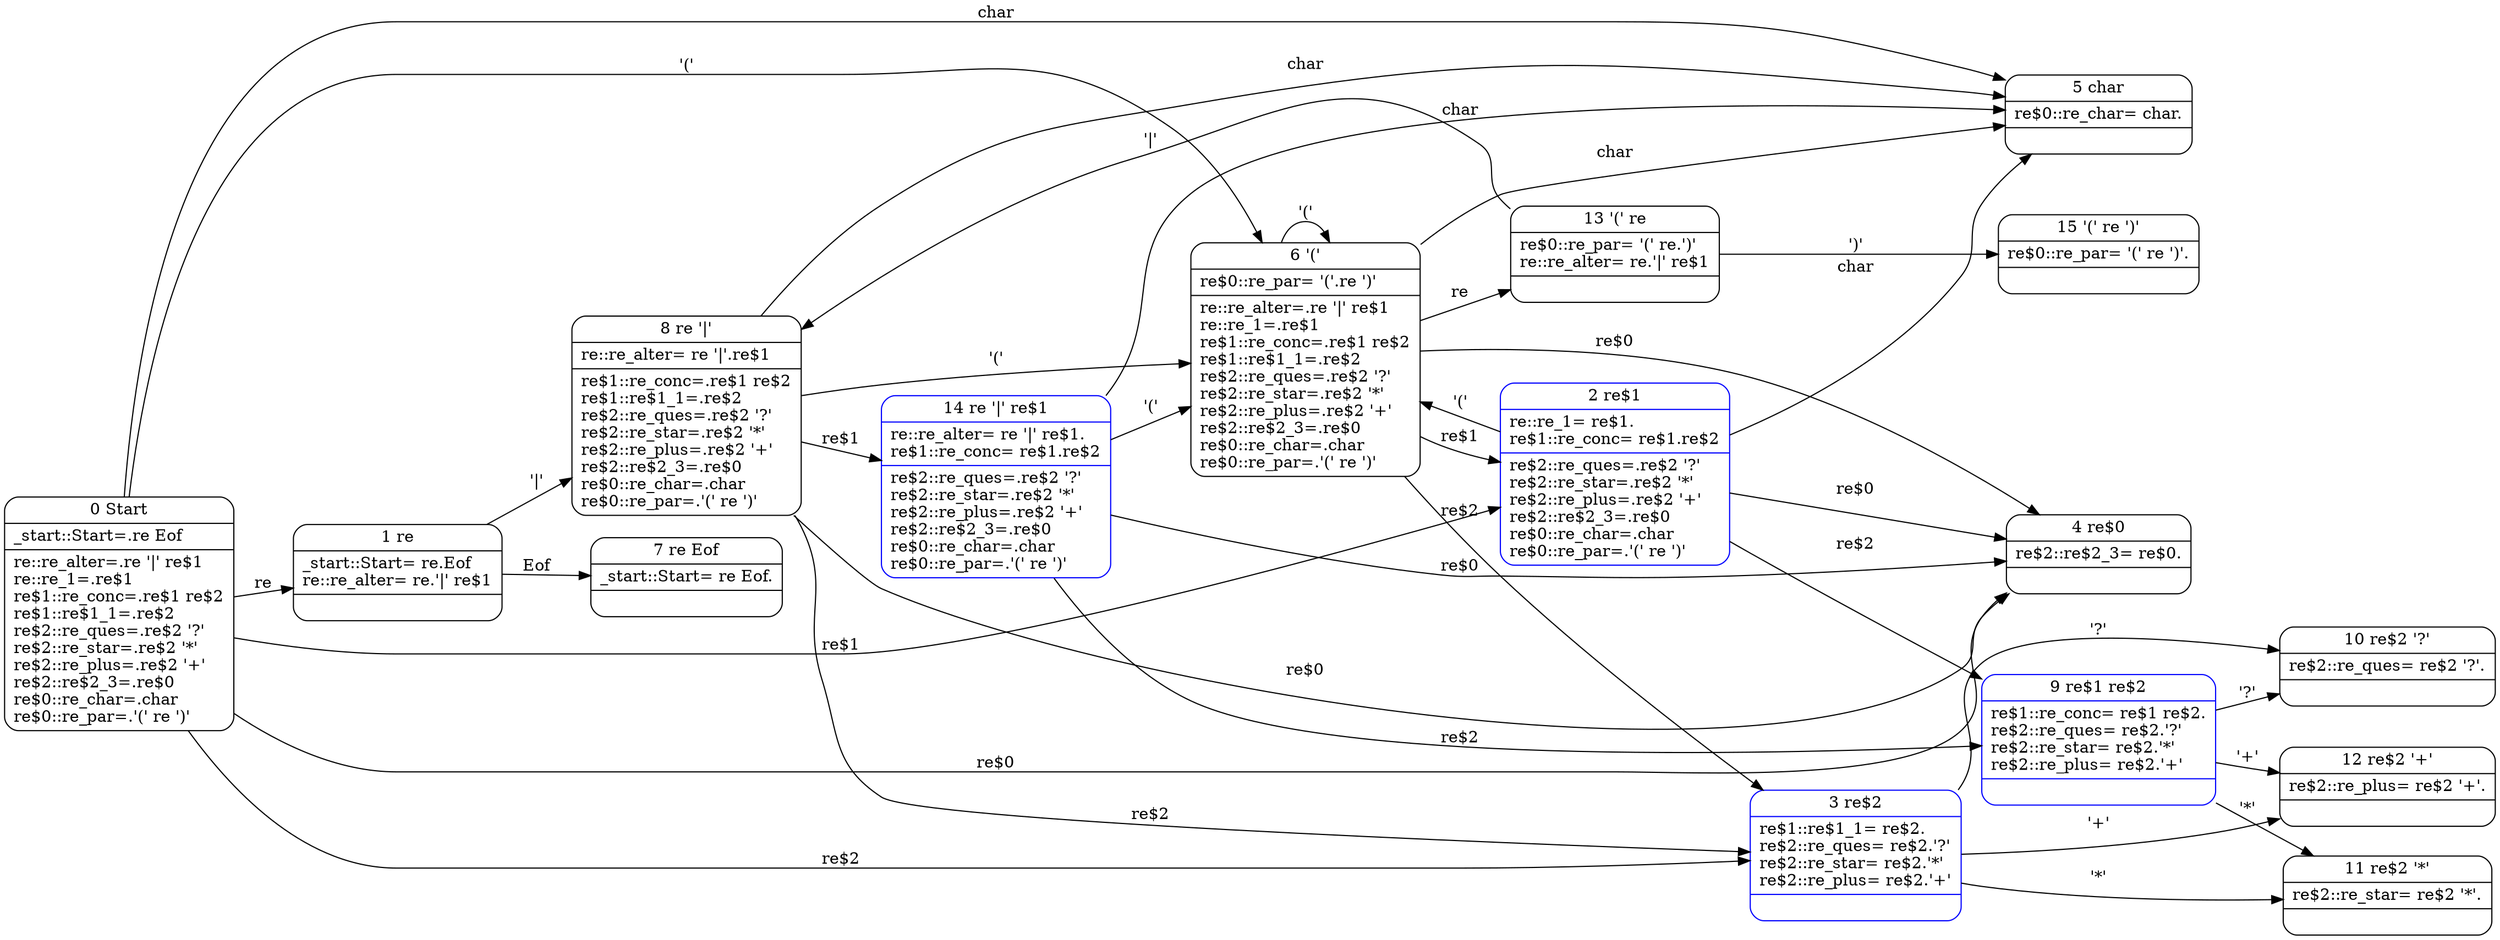 digraph g {
rankdir=LR;
node[shape=Mrecord,height=0];
s0 [label="0 Start|_start::Start=.re Eof\l|re::re_alter=.re \'\|\' re$1\lre::re_1=.re$1\lre$1::re_conc=.re$1 re$2\lre$1::re$1_1=.re$2\lre$2::re_ques=.re$2 \'?\'\lre$2::re_star=.re$2 \'*\'\lre$2::re_plus=.re$2 \'+\'\lre$2::re$2_3=.re$0\lre$0::re_char=.char\lre$0::re_par=.\'(\' re \')\'\l"];
s0 -> s1 [label="re"];
s0 -> s2 [label="re$1"];
s0 -> s3 [label="re$2"];
s0 -> s4 [label="re$0"];
s0 -> s5 [label="char"];
s0 -> s6 [label="\'(\'"];
s1 [label="1 re|_start::Start= re.Eof\lre::re_alter= re.\'\|\' re$1\l|"];
s1 -> s7 [label="Eof"];
s1 -> s8 [label="\'\|\'"];
s2 [label="2 re$1|re::re_1= re$1.\lre$1::re_conc= re$1.re$2\l|re$2::re_ques=.re$2 \'?\'\lre$2::re_star=.re$2 \'*\'\lre$2::re_plus=.re$2 \'+\'\lre$2::re$2_3=.re$0\lre$0::re_char=.char\lre$0::re_par=.\'(\' re \')\'\l",color=blue];
s2 -> s9 [label="re$2"];
s2 -> s4 [label="re$0"];
s2 -> s5 [label="char"];
s2 -> s6 [label="\'(\'"];
s3 [label="3 re$2|re$1::re$1_1= re$2.\lre$2::re_ques= re$2.\'?\'\lre$2::re_star= re$2.\'*\'\lre$2::re_plus= re$2.\'+\'\l|",color=blue];
s3 -> s10 [label="\'?\'"];
s3 -> s11 [label="\'*\'"];
s3 -> s12 [label="\'+\'"];
s4 [label="4 re$0|re$2::re$2_3= re$0.\l|"];
s5 [label="5 char|re$0::re_char= char.\l|"];
s6 [label="6 \'(\'|re$0::re_par= \'(\'.re \')\'\l|re::re_alter=.re \'\|\' re$1\lre::re_1=.re$1\lre$1::re_conc=.re$1 re$2\lre$1::re$1_1=.re$2\lre$2::re_ques=.re$2 \'?\'\lre$2::re_star=.re$2 \'*\'\lre$2::re_plus=.re$2 \'+\'\lre$2::re$2_3=.re$0\lre$0::re_char=.char\lre$0::re_par=.\'(\' re \')\'\l"];
s6 -> s13 [label="re"];
s6 -> s2 [label="re$1"];
s6 -> s3 [label="re$2"];
s6 -> s4 [label="re$0"];
s6 -> s5 [label="char"];
s6 -> s6 [label="\'(\'"];
s7 [label="7 re Eof|_start::Start= re Eof.\l|"];
s8 [label="8 re \'\|\'|re::re_alter= re \'\|\'.re$1\l|re$1::re_conc=.re$1 re$2\lre$1::re$1_1=.re$2\lre$2::re_ques=.re$2 \'?\'\lre$2::re_star=.re$2 \'*\'\lre$2::re_plus=.re$2 \'+\'\lre$2::re$2_3=.re$0\lre$0::re_char=.char\lre$0::re_par=.\'(\' re \')\'\l"];
s8 -> s14 [label="re$1"];
s8 -> s3 [label="re$2"];
s8 -> s4 [label="re$0"];
s8 -> s5 [label="char"];
s8 -> s6 [label="\'(\'"];
s9 [label="9 re$1 re$2|re$1::re_conc= re$1 re$2.\lre$2::re_ques= re$2.\'?\'\lre$2::re_star= re$2.\'*\'\lre$2::re_plus= re$2.\'+\'\l|",color=blue];
s9 -> s10 [label="\'?\'"];
s9 -> s11 [label="\'*\'"];
s9 -> s12 [label="\'+\'"];
s10 [label="10 re$2 \'?\'|re$2::re_ques= re$2 \'?\'.\l|"];
s11 [label="11 re$2 \'*\'|re$2::re_star= re$2 \'*\'.\l|"];
s12 [label="12 re$2 \'+\'|re$2::re_plus= re$2 \'+\'.\l|"];
s13 [label="13 \'(\' re|re$0::re_par= \'(\' re.\')\'\lre::re_alter= re.\'\|\' re$1\l|"];
s13 -> s15 [label="\')\'"];
s13 -> s8 [label="\'\|\'"];
s14 [label="14 re \'\|\' re$1|re::re_alter= re \'\|\' re$1.\lre$1::re_conc= re$1.re$2\l|re$2::re_ques=.re$2 \'?\'\lre$2::re_star=.re$2 \'*\'\lre$2::re_plus=.re$2 \'+\'\lre$2::re$2_3=.re$0\lre$0::re_char=.char\lre$0::re_par=.\'(\' re \')\'\l",color=blue];
s14 -> s9 [label="re$2"];
s14 -> s4 [label="re$0"];
s14 -> s5 [label="char"];
s14 -> s6 [label="\'(\'"];
s15 [label="15 \'(\' re \')\'|re$0::re_par= \'(\' re \')\'.\l|"];
}
